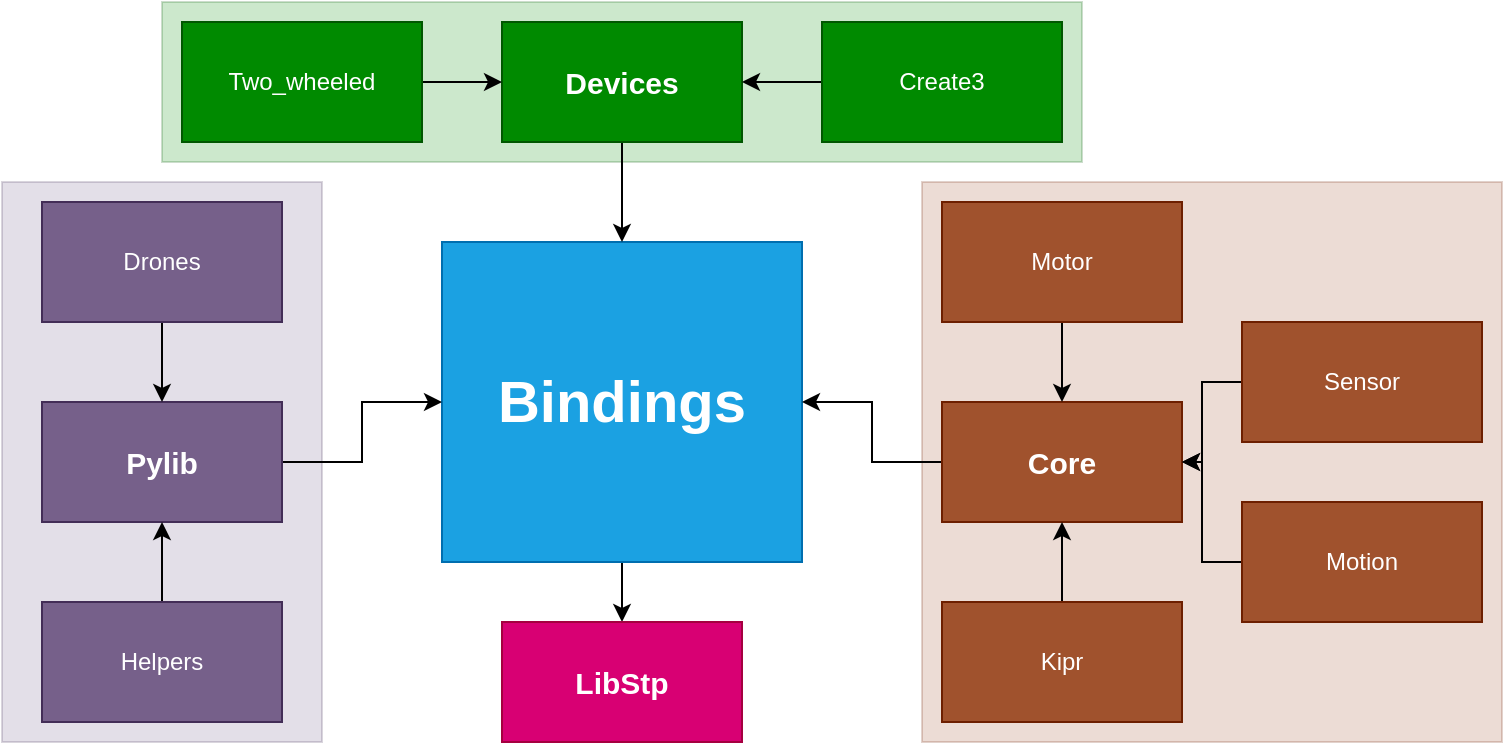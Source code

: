 <mxfile version="25.0.2">
  <diagram name="Page-1" id="MzHxd3pp6_mDPO7k620W">
    <mxGraphModel dx="1368" dy="838" grid="1" gridSize="10" guides="1" tooltips="1" connect="1" arrows="1" fold="1" page="1" pageScale="1" pageWidth="850" pageHeight="1100" math="0" shadow="0">
      <root>
        <mxCell id="0" />
        <mxCell id="1" parent="0" />
        <mxCell id="-TQKbwv3miXOgMrpPxKx-30" value="" style="rounded=0;whiteSpace=wrap;html=1;fillColor=#008a00;fontColor=#ffffff;strokeColor=#005700;opacity=20;" vertex="1" parent="1">
          <mxGeometry x="190" y="200" width="460" height="80" as="geometry" />
        </mxCell>
        <mxCell id="-TQKbwv3miXOgMrpPxKx-29" value="" style="rounded=0;whiteSpace=wrap;html=1;fillColor=#a0522d;fontColor=#ffffff;strokeColor=#6D1F00;opacity=20;" vertex="1" parent="1">
          <mxGeometry x="570" y="290" width="290" height="280" as="geometry" />
        </mxCell>
        <mxCell id="-TQKbwv3miXOgMrpPxKx-28" value="" style="rounded=0;whiteSpace=wrap;html=1;fillColor=#76608a;strokeColor=#432D57;fontColor=#ffffff;opacity=20;" vertex="1" parent="1">
          <mxGeometry x="110" y="290" width="160" height="280" as="geometry" />
        </mxCell>
        <mxCell id="-TQKbwv3miXOgMrpPxKx-27" value="" style="edgeStyle=orthogonalEdgeStyle;rounded=0;orthogonalLoop=1;jettySize=auto;html=1;" edge="1" parent="1" source="-TQKbwv3miXOgMrpPxKx-1" target="-TQKbwv3miXOgMrpPxKx-26">
          <mxGeometry relative="1" as="geometry" />
        </mxCell>
        <mxCell id="-TQKbwv3miXOgMrpPxKx-1" value="&lt;b&gt;&lt;font style=&quot;font-size: 29px;&quot;&gt;Bindings&lt;/font&gt;&lt;/b&gt;" style="rounded=0;whiteSpace=wrap;html=1;fillColor=#1ba1e2;fontColor=#ffffff;strokeColor=#006EAF;" vertex="1" parent="1">
          <mxGeometry x="330" y="320" width="180" height="160" as="geometry" />
        </mxCell>
        <mxCell id="-TQKbwv3miXOgMrpPxKx-15" style="edgeStyle=orthogonalEdgeStyle;rounded=0;orthogonalLoop=1;jettySize=auto;html=1;entryX=0.5;entryY=0;entryDx=0;entryDy=0;" edge="1" parent="1" source="-TQKbwv3miXOgMrpPxKx-2" target="-TQKbwv3miXOgMrpPxKx-1">
          <mxGeometry relative="1" as="geometry" />
        </mxCell>
        <mxCell id="-TQKbwv3miXOgMrpPxKx-2" value="&lt;b&gt;&lt;font style=&quot;font-size: 15px;&quot;&gt;Devices&lt;/font&gt;&lt;/b&gt;" style="rounded=0;whiteSpace=wrap;html=1;fillColor=#008a00;fontColor=#ffffff;strokeColor=#005700;" vertex="1" parent="1">
          <mxGeometry x="360" y="210" width="120" height="60" as="geometry" />
        </mxCell>
        <mxCell id="-TQKbwv3miXOgMrpPxKx-16" style="edgeStyle=orthogonalEdgeStyle;rounded=0;orthogonalLoop=1;jettySize=auto;html=1;entryX=0;entryY=0.5;entryDx=0;entryDy=0;" edge="1" parent="1" source="-TQKbwv3miXOgMrpPxKx-3" target="-TQKbwv3miXOgMrpPxKx-1">
          <mxGeometry relative="1" as="geometry" />
        </mxCell>
        <mxCell id="-TQKbwv3miXOgMrpPxKx-3" value="&lt;b&gt;&lt;font style=&quot;font-size: 15px;&quot;&gt;Pylib&lt;/font&gt;&lt;/b&gt;" style="rounded=0;whiteSpace=wrap;html=1;fillColor=#76608a;fontColor=#ffffff;strokeColor=#432D57;" vertex="1" parent="1">
          <mxGeometry x="130" y="400" width="120" height="60" as="geometry" />
        </mxCell>
        <mxCell id="-TQKbwv3miXOgMrpPxKx-19" style="edgeStyle=orthogonalEdgeStyle;rounded=0;orthogonalLoop=1;jettySize=auto;html=1;entryX=1;entryY=0.5;entryDx=0;entryDy=0;" edge="1" parent="1" source="-TQKbwv3miXOgMrpPxKx-4" target="-TQKbwv3miXOgMrpPxKx-1">
          <mxGeometry relative="1" as="geometry" />
        </mxCell>
        <mxCell id="-TQKbwv3miXOgMrpPxKx-4" value="&lt;font style=&quot;font-size: 15px;&quot;&gt;&lt;b&gt;Core&lt;/b&gt;&lt;/font&gt;" style="rounded=0;whiteSpace=wrap;html=1;fillColor=#a0522d;fontColor=#ffffff;strokeColor=#6D1F00;" vertex="1" parent="1">
          <mxGeometry x="580" y="400" width="120" height="60" as="geometry" />
        </mxCell>
        <mxCell id="-TQKbwv3miXOgMrpPxKx-13" style="edgeStyle=orthogonalEdgeStyle;rounded=0;orthogonalLoop=1;jettySize=auto;html=1;entryX=0;entryY=0.5;entryDx=0;entryDy=0;" edge="1" parent="1" source="-TQKbwv3miXOgMrpPxKx-5" target="-TQKbwv3miXOgMrpPxKx-2">
          <mxGeometry relative="1" as="geometry" />
        </mxCell>
        <mxCell id="-TQKbwv3miXOgMrpPxKx-5" value="Two_wheeled" style="rounded=0;whiteSpace=wrap;html=1;fillColor=#008a00;fontColor=#ffffff;strokeColor=#005700;" vertex="1" parent="1">
          <mxGeometry x="200" y="210" width="120" height="60" as="geometry" />
        </mxCell>
        <mxCell id="-TQKbwv3miXOgMrpPxKx-14" style="edgeStyle=orthogonalEdgeStyle;rounded=0;orthogonalLoop=1;jettySize=auto;html=1;entryX=1;entryY=0.5;entryDx=0;entryDy=0;" edge="1" parent="1" source="-TQKbwv3miXOgMrpPxKx-6" target="-TQKbwv3miXOgMrpPxKx-2">
          <mxGeometry relative="1" as="geometry" />
        </mxCell>
        <mxCell id="-TQKbwv3miXOgMrpPxKx-6" value="Create3" style="rounded=0;whiteSpace=wrap;html=1;fillColor=#008a00;fontColor=#ffffff;strokeColor=#005700;" vertex="1" parent="1">
          <mxGeometry x="520" y="210" width="120" height="60" as="geometry" />
        </mxCell>
        <mxCell id="-TQKbwv3miXOgMrpPxKx-18" style="edgeStyle=orthogonalEdgeStyle;rounded=0;orthogonalLoop=1;jettySize=auto;html=1;entryX=0.5;entryY=1;entryDx=0;entryDy=0;" edge="1" parent="1" source="-TQKbwv3miXOgMrpPxKx-7" target="-TQKbwv3miXOgMrpPxKx-3">
          <mxGeometry relative="1" as="geometry" />
        </mxCell>
        <mxCell id="-TQKbwv3miXOgMrpPxKx-7" value="Helpers" style="rounded=0;whiteSpace=wrap;html=1;fillColor=#76608a;fontColor=#ffffff;strokeColor=#432D57;" vertex="1" parent="1">
          <mxGeometry x="130" y="500" width="120" height="60" as="geometry" />
        </mxCell>
        <mxCell id="-TQKbwv3miXOgMrpPxKx-17" style="edgeStyle=orthogonalEdgeStyle;rounded=0;orthogonalLoop=1;jettySize=auto;html=1;entryX=0.5;entryY=0;entryDx=0;entryDy=0;" edge="1" parent="1" source="-TQKbwv3miXOgMrpPxKx-8" target="-TQKbwv3miXOgMrpPxKx-3">
          <mxGeometry relative="1" as="geometry" />
        </mxCell>
        <mxCell id="-TQKbwv3miXOgMrpPxKx-8" value="Drones" style="rounded=0;whiteSpace=wrap;html=1;fillColor=#76608a;fontColor=#ffffff;strokeColor=#432D57;" vertex="1" parent="1">
          <mxGeometry x="130" y="300" width="120" height="60" as="geometry" />
        </mxCell>
        <mxCell id="-TQKbwv3miXOgMrpPxKx-21" style="edgeStyle=orthogonalEdgeStyle;rounded=0;orthogonalLoop=1;jettySize=auto;html=1;entryX=0.5;entryY=0;entryDx=0;entryDy=0;" edge="1" parent="1" source="-TQKbwv3miXOgMrpPxKx-9" target="-TQKbwv3miXOgMrpPxKx-4">
          <mxGeometry relative="1" as="geometry" />
        </mxCell>
        <mxCell id="-TQKbwv3miXOgMrpPxKx-9" value="Motor" style="rounded=0;whiteSpace=wrap;html=1;fillColor=#a0522d;fontColor=#ffffff;strokeColor=#6D1F00;" vertex="1" parent="1">
          <mxGeometry x="580" y="300" width="120" height="60" as="geometry" />
        </mxCell>
        <mxCell id="-TQKbwv3miXOgMrpPxKx-22" style="edgeStyle=orthogonalEdgeStyle;rounded=0;orthogonalLoop=1;jettySize=auto;html=1;entryX=1;entryY=0.5;entryDx=0;entryDy=0;" edge="1" parent="1" source="-TQKbwv3miXOgMrpPxKx-10" target="-TQKbwv3miXOgMrpPxKx-4">
          <mxGeometry relative="1" as="geometry" />
        </mxCell>
        <mxCell id="-TQKbwv3miXOgMrpPxKx-10" value="Sensor" style="rounded=0;whiteSpace=wrap;html=1;fillColor=#a0522d;fontColor=#ffffff;strokeColor=#6D1F00;" vertex="1" parent="1">
          <mxGeometry x="730" y="360" width="120" height="60" as="geometry" />
        </mxCell>
        <mxCell id="-TQKbwv3miXOgMrpPxKx-24" style="edgeStyle=orthogonalEdgeStyle;rounded=0;orthogonalLoop=1;jettySize=auto;html=1;entryX=1;entryY=0.5;entryDx=0;entryDy=0;" edge="1" parent="1" source="-TQKbwv3miXOgMrpPxKx-11" target="-TQKbwv3miXOgMrpPxKx-4">
          <mxGeometry relative="1" as="geometry">
            <Array as="points">
              <mxPoint x="710" y="480" />
              <mxPoint x="710" y="430" />
            </Array>
          </mxGeometry>
        </mxCell>
        <mxCell id="-TQKbwv3miXOgMrpPxKx-11" value="Motion" style="rounded=0;whiteSpace=wrap;html=1;fillColor=#a0522d;fontColor=#ffffff;strokeColor=#6D1F00;" vertex="1" parent="1">
          <mxGeometry x="730" y="450" width="120" height="60" as="geometry" />
        </mxCell>
        <mxCell id="-TQKbwv3miXOgMrpPxKx-20" style="edgeStyle=orthogonalEdgeStyle;rounded=0;orthogonalLoop=1;jettySize=auto;html=1;entryX=0.5;entryY=1;entryDx=0;entryDy=0;" edge="1" parent="1" source="-TQKbwv3miXOgMrpPxKx-12" target="-TQKbwv3miXOgMrpPxKx-4">
          <mxGeometry relative="1" as="geometry" />
        </mxCell>
        <mxCell id="-TQKbwv3miXOgMrpPxKx-12" value="Kipr" style="rounded=0;whiteSpace=wrap;html=1;fillColor=#a0522d;fontColor=#ffffff;strokeColor=#6D1F00;" vertex="1" parent="1">
          <mxGeometry x="580" y="500" width="120" height="60" as="geometry" />
        </mxCell>
        <mxCell id="-TQKbwv3miXOgMrpPxKx-26" value="&lt;b&gt;&lt;font style=&quot;font-size: 15px;&quot;&gt;LibStp&lt;/font&gt;&lt;/b&gt;" style="rounded=0;whiteSpace=wrap;html=1;fillColor=#d80073;fontColor=#ffffff;strokeColor=#A50040;" vertex="1" parent="1">
          <mxGeometry x="360" y="510" width="120" height="60" as="geometry" />
        </mxCell>
      </root>
    </mxGraphModel>
  </diagram>
</mxfile>
